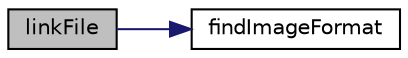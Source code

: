 digraph "linkFile"
{
  edge [fontname="Helvetica",fontsize="10",labelfontname="Helvetica",labelfontsize="10"];
  node [fontname="Helvetica",fontsize="10",shape=record];
  rankdir="LR";
  Node1 [label="linkFile",height=0.2,width=0.4,color="black", fillcolor="grey75", style="filled", fontcolor="black"];
  Node1 -> Node2 [color="midnightblue",fontsize="10",style="solid",fontname="Helvetica"];
  Node2 [label="findImageFormat",height=0.2,width=0.4,color="black", fillcolor="white", style="filled",URL="$classimage.html#a57347f50664b4f67c40cc9a32314f1dc"];
}
